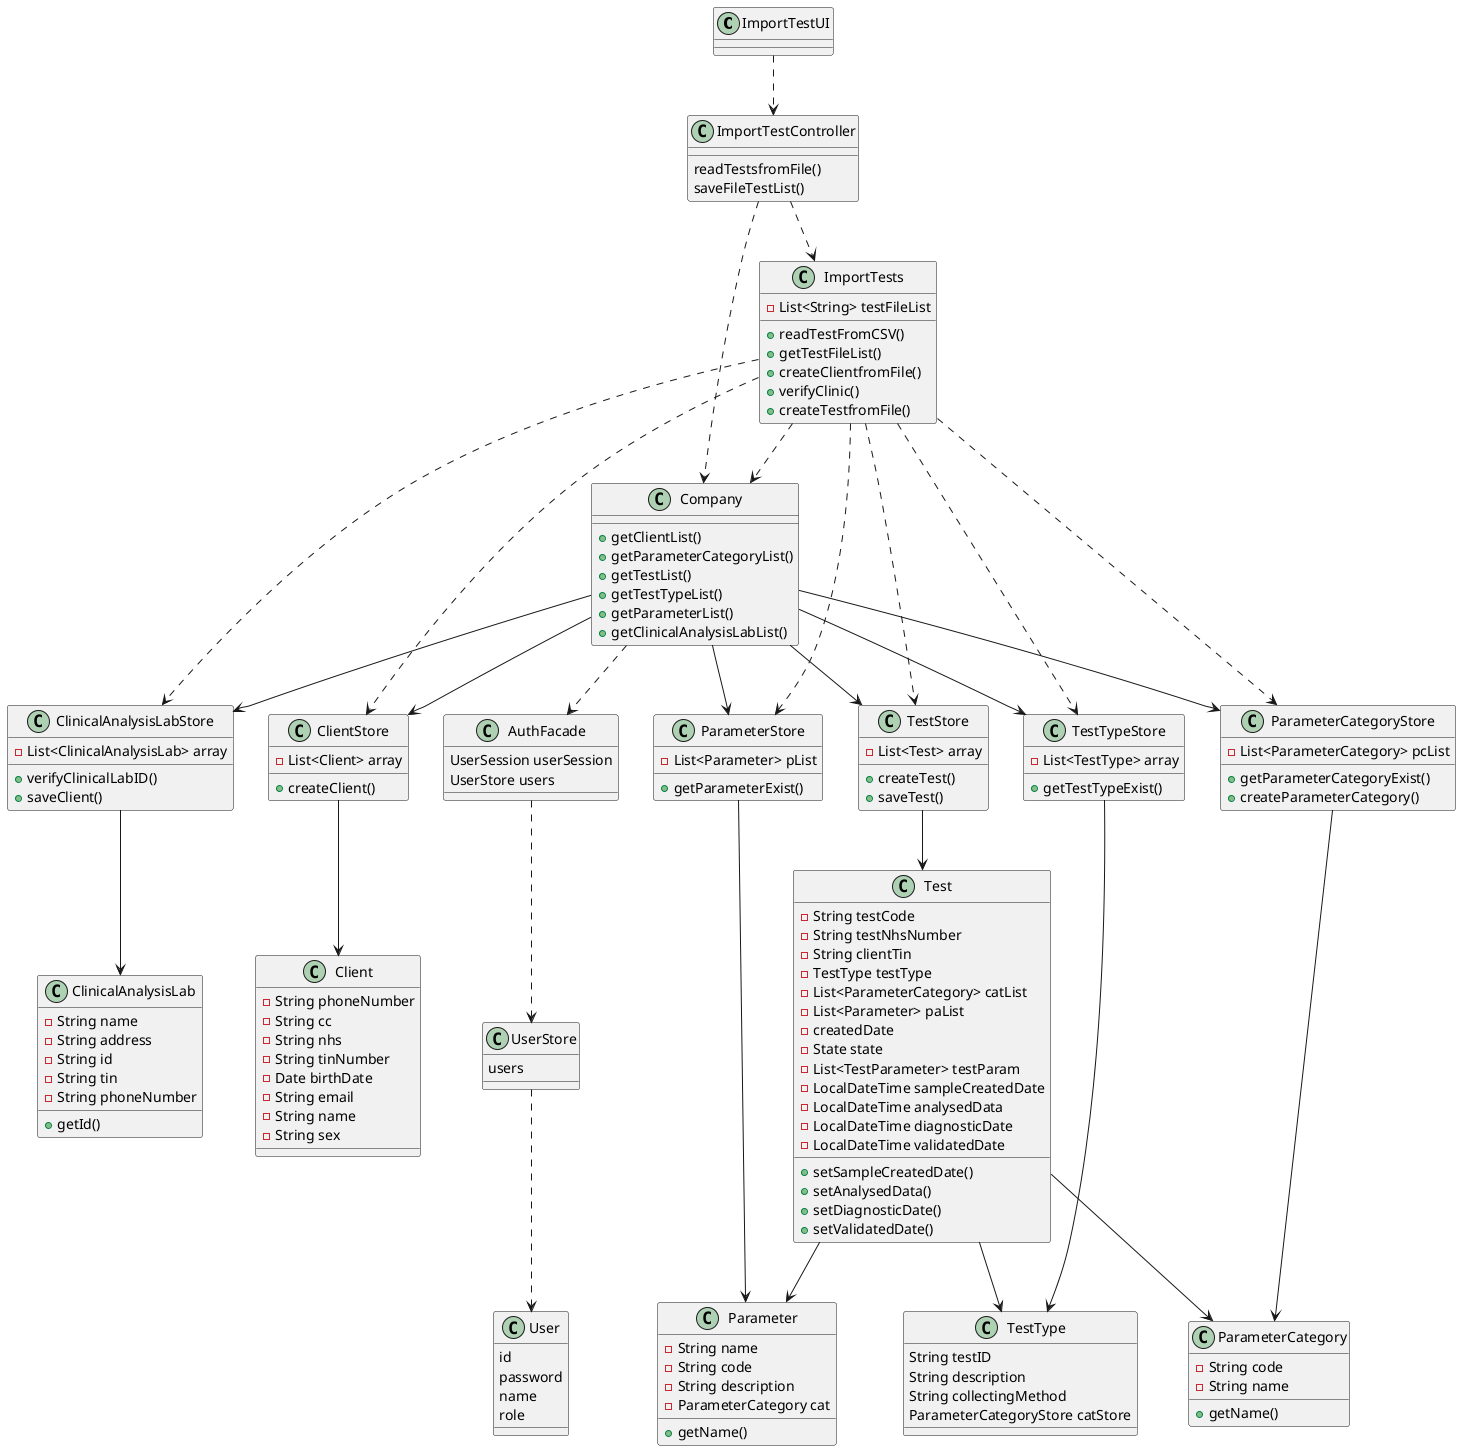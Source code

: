 @startuml

class ImportTestUI{
}

class ImportTestController{
readTestsfromFile()
saveFileTestList()


}

class TestStore{
-List<Test> array
+createTest()
+saveTest()
}

class Test{
-String testCode
-String testNhsNumber
-String clientTin
-TestType testType
-List<ParameterCategory> catList
-List<Parameter> paList
-createdDate
-State state
-List<TestParameter> testParam
-LocalDateTime sampleCreatedDate
-LocalDateTime analysedData
-LocalDateTime diagnosticDate
-LocalDateTime validatedDate
+setSampleCreatedDate()
+setAnalysedData()
+setDiagnosticDate()
+setValidatedDate()
}

class Company{

+getClientList()
+getParameterCategoryList()
+getTestList()
+getTestTypeList()
+getParameterList()
+getClinicalAnalysisLabList()

}

class ImportTests{
-List<String> testFileList
+readTestFromCSV()
+getTestFileList()
+createClientfromFile()
+verifyClinic()
+createTestfromFile()
}

class ClinicalAnalysisLabStore{
-List<ClinicalAnalysisLab> array
+verifyClinicalLabID()
+saveClient()
}
class ClinicalAnalysisLab{
-String name
-String address
-String id
-String tin
-String phoneNumber
+getId()
}
class AuthFacade{
UserSession userSession
UserStore users
}
class UserStore{
users
}
class User{
id
password
name
role
}

class ClientStore{
-List<Client> array
+createClient()
}

class Client{
-String phoneNumber
-String cc
-String nhs
-String tinNumber
-Date birthDate
-String email
-String name
-String sex

}
class ParameterStore{
-List<Parameter> pList
+getParameterExist()
}
class Parameter{
-String name
-String code
-String description
-ParameterCategory cat
+getName()
}
class TestTypeStore{
-List<TestType> array
+getTestTypeExist()
}
class TestType{
String testID
String description
String collectingMethod
ParameterCategoryStore catStore
}

class ParameterCategoryStore{
-List<ParameterCategory> pcList
+getParameterCategoryExist()
+createParameterCategory()
}
class ParameterCategory{
-String code
-String name
+getName()
}

ImportTestUI ..> ImportTestController
ImportTestController ..> ImportTests
ImportTestController ..> Company
ImportTests ..> Company
Company --> ClinicalAnalysisLabStore
Company --> ClientStore
Company -->TestStore
Company --> ParameterStore
Company --> ParameterCategoryStore
Company --> TestTypeStore
TestTypeStore --> TestType
Test --> TestType
ParameterStore --> Parameter
ParameterCategoryStore --> ParameterCategory
ClientStore --> Client
TestStore --> Test
Test --> Parameter
Test --> ParameterCategory
ClinicalAnalysisLabStore --> ClinicalAnalysisLab
ImportTests ..> TestTypeStore
ImportTests ..> ParameterCategoryStore
ImportTests ..> ParameterStore
ImportTests ..> ClinicalAnalysisLabStore
ImportTests ..> TestStore
ImportTests ..> ClientStore
Company ..> AuthFacade
AuthFacade ..> UserStore
UserStore ..> User


@enduml
